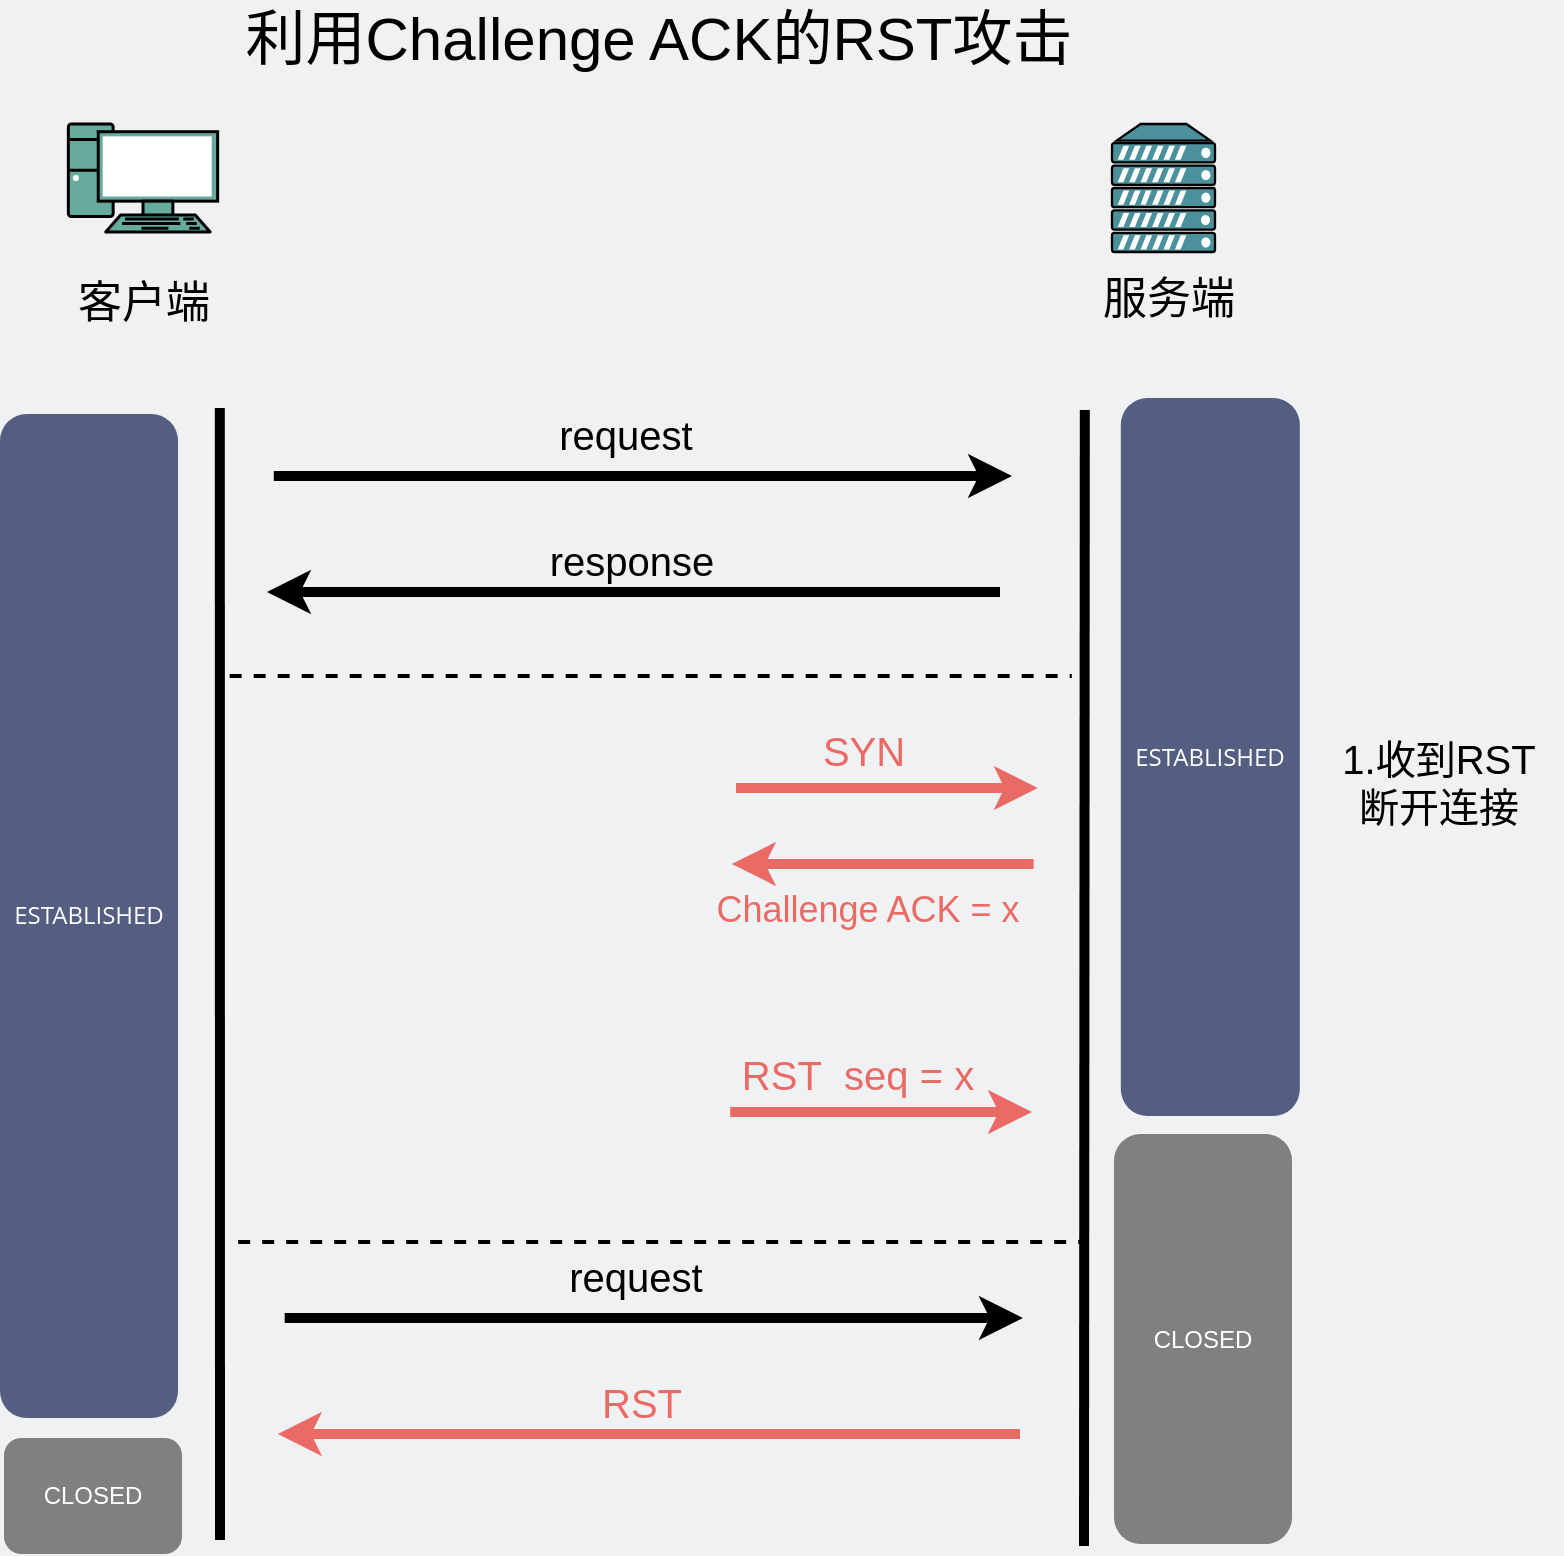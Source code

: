 <mxfile version="15.0.3" type="github"><diagram id="3228e29e-7158-1315-38df-8450db1d8a1d" name="Page-1"><mxGraphModel dx="1892" dy="130" grid="0" gridSize="10" guides="1" tooltips="1" connect="1" arrows="1" fold="1" page="1" pageScale="1" pageWidth="900" pageHeight="850" background="#EFF1F3" math="0" shadow="0"><root><mxCell id="0"/><mxCell id="1" parent="0"/><mxCell id="_KJd5dzx4qh3lxpyMWcO-2" value="" style="fontColor=#0066CC;verticalAlign=top;verticalLabelPosition=bottom;labelPosition=center;align=center;html=1;outlineConnect=0;gradientColor=none;gradientDirection=north;strokeWidth=2;shape=mxgraph.networks.pc;fillColor=#67AB9F;fontSize=30;" parent="1" vertex="1"><mxGeometry x="144.18" y="949" width="74.65" height="54" as="geometry"/></mxCell><mxCell id="T-5VQnCJckOgUX1Wp16H-28" value="客户端" style="text;html=1;strokeColor=none;fillColor=none;align=center;verticalAlign=middle;whiteSpace=wrap;rounded=0;fontSize=22;" parent="1" vertex="1"><mxGeometry x="137.55" y="1029" width="87.91" height="20" as="geometry"/></mxCell><mxCell id="aH1-eks404bDhsACtXEq-2" value="" style="fontColor=#0066CC;verticalAlign=top;verticalLabelPosition=bottom;labelPosition=center;align=center;html=1;outlineConnect=0;gradientColor=none;gradientDirection=north;strokeWidth=2;shape=mxgraph.networks.server;fillColor=#4A919B;" parent="1" vertex="1"><mxGeometry x="666" y="949" width="51.5" height="64" as="geometry"/></mxCell><mxCell id="aH1-eks404bDhsACtXEq-3" value="服务端" style="text;html=1;strokeColor=none;fillColor=none;align=center;verticalAlign=middle;whiteSpace=wrap;rounded=0;fontSize=22;" parent="1" vertex="1"><mxGeometry x="605.0" y="1027" width="179" height="20" as="geometry"/></mxCell><mxCell id="aH1-eks404bDhsACtXEq-4" value="&lt;font style=&quot;font-size: 30px&quot;&gt;利用Challenge ACK的RST攻击&lt;/font&gt;" style="text;html=1;strokeColor=none;fillColor=none;align=center;verticalAlign=middle;whiteSpace=wrap;rounded=0;" parent="1" vertex="1"><mxGeometry x="229.91" y="891" width="419.09" height="29" as="geometry"/></mxCell><mxCell id="aH1-eks404bDhsACtXEq-7" value="" style="endArrow=none;html=1;strokeWidth=5;" parent="1" edge="1"><mxGeometry width="50" height="50" relative="1" as="geometry"><mxPoint x="220" y="1657" as="sourcePoint"/><mxPoint x="219.91" y="1091" as="targetPoint"/></mxGeometry></mxCell><mxCell id="aH1-eks404bDhsACtXEq-17" value="&lt;span style=&quot;font-family: &amp;quot;open sans&amp;quot; , &amp;quot;clear sans&amp;quot; , &amp;quot;helvetica neue&amp;quot; , &amp;quot;helvetica&amp;quot; , &amp;quot;arial&amp;quot; , sans-serif&quot;&gt;&lt;font style=&quot;font-size: 12px&quot;&gt;ESTABLISHED&lt;/font&gt;&lt;/span&gt;" style="rounded=1;whiteSpace=wrap;html=1;dashed=1;strokeWidth=3;strokeColor=none;fillColor=#535E80;fontColor=#FFFFFF;" parent="1" vertex="1"><mxGeometry x="670.41" y="1086" width="89.5" height="359" as="geometry"/></mxCell><mxCell id="YXoqQ_mGJv7HDvLP6CB5-1" value="" style="endArrow=none;html=1;strokeWidth=5;" parent="1" edge="1"><mxGeometry width="50" height="50" relative="1" as="geometry"><mxPoint x="652" y="1660" as="sourcePoint"/><mxPoint x="652.41" y="1092" as="targetPoint"/></mxGeometry></mxCell><mxCell id="CZwPZS3a3ZRwMsVz8uld-6" value="&lt;font color=&quot;#ffffff&quot;&gt;CLOSED&lt;/font&gt;" style="rounded=1;whiteSpace=wrap;html=1;strokeWidth=3;strokeColor=none;fillColor=#808080;" parent="1" vertex="1"><mxGeometry x="667" y="1454" width="89" height="205" as="geometry"/></mxCell><mxCell id="620c4s5pLBTuJ2dwkKwi-3" value="&lt;span style=&quot;font-family: &amp;#34;open sans&amp;#34; , &amp;#34;clear sans&amp;#34; , &amp;#34;helvetica neue&amp;#34; , &amp;#34;helvetica&amp;#34; , &amp;#34;arial&amp;#34; , sans-serif&quot;&gt;&lt;font style=&quot;font-size: 12px&quot;&gt;ESTABLISHED&lt;br&gt;&lt;/font&gt;&lt;/span&gt;" style="rounded=1;whiteSpace=wrap;html=1;dashed=1;strokeWidth=3;fillColor=#535E80;strokeColor=none;fontColor=#FFFFFF;" parent="1" vertex="1"><mxGeometry x="110" y="1094" width="89" height="502" as="geometry"/></mxCell><mxCell id="RZoSx3gHirty8Vm16f_1-17" value="&lt;font style=&quot;font-size: 20px&quot;&gt;1.收到RST&lt;br&gt;断开连接&lt;/font&gt;" style="text;html=1;strokeColor=none;fillColor=none;align=center;verticalAlign=middle;whiteSpace=wrap;rounded=0;" parent="1" vertex="1"><mxGeometry x="768.18" y="1261" width="122.73" height="33" as="geometry"/></mxCell><mxCell id="GUUlcHjoklqDYzLI_npm-5" value="" style="endArrow=classic;html=1;strokeWidth=5;fontSize=20;" parent="1" edge="1"><mxGeometry width="50" height="50" relative="1" as="geometry"><mxPoint x="246.91" y="1125" as="sourcePoint"/><mxPoint x="616" y="1125" as="targetPoint"/></mxGeometry></mxCell><mxCell id="GUUlcHjoklqDYzLI_npm-6" value="&lt;span style=&quot;font-size: 20px&quot;&gt;request&lt;/span&gt;" style="text;html=1;strokeColor=none;fillColor=none;align=center;verticalAlign=middle;whiteSpace=wrap;rounded=0;" parent="1" vertex="1"><mxGeometry x="357" y="1094" width="132" height="20" as="geometry"/></mxCell><mxCell id="GUUlcHjoklqDYzLI_npm-8" value="" style="endArrow=none;html=1;strokeWidth=5;startArrow=classic;startFill=1;endFill=0;fontColor=#4A919B;" parent="1" edge="1"><mxGeometry width="50" height="50" relative="1" as="geometry"><mxPoint x="243.46" y="1183" as="sourcePoint"/><mxPoint x="610" y="1183" as="targetPoint"/></mxGeometry></mxCell><mxCell id="GUUlcHjoklqDYzLI_npm-9" value="&lt;span style=&quot;font-size: 20px&quot;&gt;response&lt;/span&gt;" style="text;html=1;strokeColor=none;fillColor=none;align=center;verticalAlign=middle;whiteSpace=wrap;rounded=0;" parent="1" vertex="1"><mxGeometry x="360" y="1157" width="132" height="20" as="geometry"/></mxCell><mxCell id="GUUlcHjoklqDYzLI_npm-12" value="" style="endArrow=classic;html=1;strokeWidth=5;fontSize=20;strokeColor=#EA6B66;" parent="1" edge="1"><mxGeometry width="50" height="50" relative="1" as="geometry"><mxPoint x="478" y="1281" as="sourcePoint"/><mxPoint x="628.91" y="1281" as="targetPoint"/></mxGeometry></mxCell><mxCell id="GUUlcHjoklqDYzLI_npm-13" value="&lt;span style=&quot;font-size: 20px&quot;&gt;SYN&lt;/span&gt;" style="text;html=1;strokeColor=none;fillColor=none;align=center;verticalAlign=middle;whiteSpace=wrap;rounded=0;fontColor=#EA6B66;" parent="1" vertex="1"><mxGeometry x="475.91" y="1252" width="132" height="20" as="geometry"/></mxCell><mxCell id="GUUlcHjoklqDYzLI_npm-14" value="" style="endArrow=none;dashed=1;html=1;strokeColor=#000000;strokeWidth=2;" parent="1" edge="1"><mxGeometry width="50" height="50" relative="1" as="geometry"><mxPoint x="224.82" y="1225" as="sourcePoint"/><mxPoint x="645.91" y="1225" as="targetPoint"/></mxGeometry></mxCell><mxCell id="ftgPU6GoR3FoOPS39XtO-2" value="" style="endArrow=none;html=1;strokeWidth=5;fontSize=20;strokeColor=#EA6B66;startArrow=classic;startFill=1;endFill=0;" edge="1" parent="1"><mxGeometry width="50" height="50" relative="1" as="geometry"><mxPoint x="475.91" y="1319" as="sourcePoint"/><mxPoint x="626.82" y="1319" as="targetPoint"/></mxGeometry></mxCell><mxCell id="ftgPU6GoR3FoOPS39XtO-3" value="&lt;font style=&quot;font-size: 18px&quot;&gt;Challenge ACK = x&lt;/font&gt;" style="text;html=1;strokeColor=none;fillColor=none;align=center;verticalAlign=middle;whiteSpace=wrap;rounded=0;fontColor=#EA6B66;" vertex="1" parent="1"><mxGeometry x="466" y="1327" width="156" height="29" as="geometry"/></mxCell><mxCell id="ftgPU6GoR3FoOPS39XtO-4" value="" style="shape=image;html=1;verticalAlign=top;verticalLabelPosition=bottom;labelBackgroundColor=#ffffff;imageAspect=0;aspect=fixed;image=https://cdn0.iconfinder.com/data/icons/kameleon-free-pack-rounded/110/Hacker-128.png" vertex="1" parent="1"><mxGeometry x="372" y="1400" width="84" height="84" as="geometry"/></mxCell><mxCell id="ftgPU6GoR3FoOPS39XtO-5" value="" style="endArrow=classic;html=1;strokeWidth=5;fontSize=20;strokeColor=#EA6B66;" edge="1" parent="1"><mxGeometry width="50" height="50" relative="1" as="geometry"><mxPoint x="475.09" y="1443" as="sourcePoint"/><mxPoint x="626" y="1443" as="targetPoint"/></mxGeometry></mxCell><mxCell id="ftgPU6GoR3FoOPS39XtO-6" value="&lt;span style=&quot;font-size: 20px&quot;&gt;RST&amp;nbsp; seq = x&lt;/span&gt;" style="text;html=1;strokeColor=none;fillColor=none;align=center;verticalAlign=middle;whiteSpace=wrap;rounded=0;fontColor=#EA6B66;" vertex="1" parent="1"><mxGeometry x="473" y="1414" width="132" height="20" as="geometry"/></mxCell><mxCell id="ftgPU6GoR3FoOPS39XtO-7" value="" style="shape=image;html=1;verticalAlign=top;verticalLabelPosition=bottom;labelBackgroundColor=#ffffff;imageAspect=0;aspect=fixed;image=https://cdn0.iconfinder.com/data/icons/kameleon-free-pack-rounded/110/Hacker-128.png" vertex="1" parent="1"><mxGeometry x="372" y="1261" width="84" height="84" as="geometry"/></mxCell><mxCell id="ftgPU6GoR3FoOPS39XtO-8" value="" style="endArrow=none;dashed=1;html=1;strokeColor=#000000;strokeWidth=2;" edge="1" parent="1"><mxGeometry width="50" height="50" relative="1" as="geometry"><mxPoint x="229.09" y="1508" as="sourcePoint"/><mxPoint x="650.18" y="1508" as="targetPoint"/></mxGeometry></mxCell><mxCell id="ftgPU6GoR3FoOPS39XtO-9" value="" style="endArrow=classic;html=1;strokeWidth=5;fontSize=20;" edge="1" parent="1"><mxGeometry width="50" height="50" relative="1" as="geometry"><mxPoint x="252.36" y="1546" as="sourcePoint"/><mxPoint x="621.45" y="1546" as="targetPoint"/></mxGeometry></mxCell><mxCell id="ftgPU6GoR3FoOPS39XtO-10" value="&lt;span style=&quot;font-size: 20px&quot;&gt;request&lt;/span&gt;" style="text;html=1;strokeColor=none;fillColor=none;align=center;verticalAlign=middle;whiteSpace=wrap;rounded=0;" vertex="1" parent="1"><mxGeometry x="362.45" y="1515" width="132" height="20" as="geometry"/></mxCell><mxCell id="ftgPU6GoR3FoOPS39XtO-11" value="" style="endArrow=none;html=1;strokeWidth=5;startArrow=classic;startFill=1;endFill=0;fontColor=#4A919B;strokeColor=#EA6B66;" edge="1" parent="1"><mxGeometry width="50" height="50" relative="1" as="geometry"><mxPoint x="248.91" y="1604" as="sourcePoint"/><mxPoint x="620" y="1604" as="targetPoint"/></mxGeometry></mxCell><mxCell id="ftgPU6GoR3FoOPS39XtO-12" value="&lt;span style=&quot;font-size: 20px&quot;&gt;RST&lt;/span&gt;" style="text;html=1;fillColor=none;align=center;verticalAlign=middle;whiteSpace=wrap;rounded=0;fontColor=#EA6B66;" vertex="1" parent="1"><mxGeometry x="365.45" y="1578" width="132" height="20" as="geometry"/></mxCell><mxCell id="ftgPU6GoR3FoOPS39XtO-13" value="&lt;font color=&quot;#ffffff&quot;&gt;CLOSED&lt;/font&gt;" style="rounded=1;whiteSpace=wrap;html=1;strokeWidth=3;strokeColor=none;fillColor=#808080;" vertex="1" parent="1"><mxGeometry x="112" y="1606" width="89" height="58" as="geometry"/></mxCell></root></mxGraphModel></diagram></mxfile>
